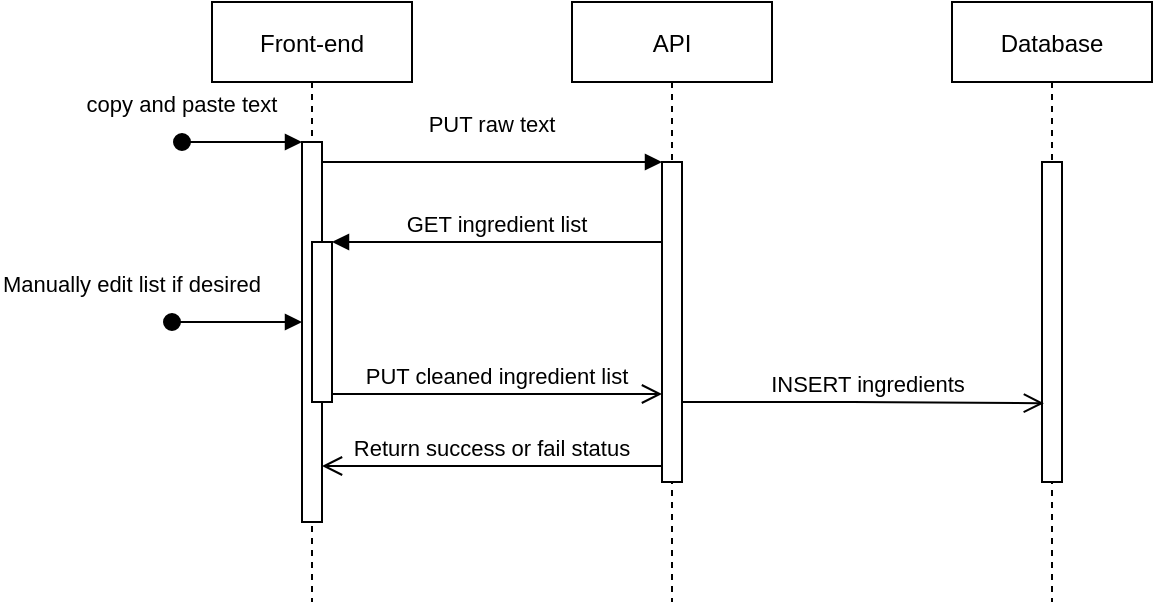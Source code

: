 <mxfile version="13.4.4" type="device"><diagram id="kgpKYQtTHZ0yAKxKKP6v" name="Page-1"><mxGraphModel dx="1304" dy="498" grid="1" gridSize="10" guides="1" tooltips="1" connect="1" arrows="1" fold="1" page="1" pageScale="1" pageWidth="850" pageHeight="1100" math="0" shadow="0"><root><mxCell id="0"/><mxCell id="1" parent="0"/><mxCell id="3nuBFxr9cyL0pnOWT2aG-1" value="Front-end" style="shape=umlLifeline;perimeter=lifelinePerimeter;container=1;collapsible=0;recursiveResize=0;rounded=0;shadow=0;strokeWidth=1;" parent="1" vertex="1"><mxGeometry x="120" y="80" width="100" height="300" as="geometry"/></mxCell><mxCell id="3nuBFxr9cyL0pnOWT2aG-2" value="" style="points=[];perimeter=orthogonalPerimeter;rounded=0;shadow=0;strokeWidth=1;" parent="3nuBFxr9cyL0pnOWT2aG-1" vertex="1"><mxGeometry x="45" y="70" width="10" height="190" as="geometry"/></mxCell><mxCell id="3nuBFxr9cyL0pnOWT2aG-3" value="copy and paste text" style="verticalAlign=bottom;startArrow=oval;endArrow=block;startSize=8;shadow=0;strokeWidth=1;" parent="3nuBFxr9cyL0pnOWT2aG-1" target="3nuBFxr9cyL0pnOWT2aG-2" edge="1"><mxGeometry x="0.167" y="36" relative="1" as="geometry"><mxPoint x="-15" y="70" as="sourcePoint"/><Array as="points"><mxPoint x="20" y="70"/></Array><mxPoint x="-35" y="26" as="offset"/></mxGeometry></mxCell><mxCell id="3nuBFxr9cyL0pnOWT2aG-4" value="" style="points=[];perimeter=orthogonalPerimeter;rounded=0;shadow=0;strokeWidth=1;" parent="3nuBFxr9cyL0pnOWT2aG-1" vertex="1"><mxGeometry x="50" y="120" width="10" height="80" as="geometry"/></mxCell><mxCell id="3nuBFxr9cyL0pnOWT2aG-5" value="API" style="shape=umlLifeline;perimeter=lifelinePerimeter;container=1;collapsible=0;recursiveResize=0;rounded=0;shadow=0;strokeWidth=1;" parent="1" vertex="1"><mxGeometry x="300" y="80" width="100" height="300" as="geometry"/></mxCell><mxCell id="3nuBFxr9cyL0pnOWT2aG-6" value="" style="points=[];perimeter=orthogonalPerimeter;rounded=0;shadow=0;strokeWidth=1;" parent="3nuBFxr9cyL0pnOWT2aG-5" vertex="1"><mxGeometry x="45" y="80" width="10" height="160" as="geometry"/></mxCell><mxCell id="3nuBFxr9cyL0pnOWT2aG-7" value="Return success or fail status" style="verticalAlign=bottom;endArrow=open;endSize=8;exitX=0;exitY=0.95;shadow=0;strokeWidth=1;" parent="1" source="3nuBFxr9cyL0pnOWT2aG-6" target="3nuBFxr9cyL0pnOWT2aG-2" edge="1"><mxGeometry relative="1" as="geometry"><mxPoint x="275" y="236" as="targetPoint"/></mxGeometry></mxCell><mxCell id="3nuBFxr9cyL0pnOWT2aG-8" value="PUT raw text" style="verticalAlign=bottom;endArrow=block;entryX=0;entryY=0;shadow=0;strokeWidth=1;" parent="1" source="3nuBFxr9cyL0pnOWT2aG-2" target="3nuBFxr9cyL0pnOWT2aG-6" edge="1"><mxGeometry y="10" relative="1" as="geometry"><mxPoint x="275" y="160" as="sourcePoint"/><Array as="points"><mxPoint x="270" y="160"/></Array><mxPoint as="offset"/></mxGeometry></mxCell><mxCell id="3nuBFxr9cyL0pnOWT2aG-9" value="GET ingredient list" style="verticalAlign=bottom;endArrow=block;entryX=1;entryY=0;shadow=0;strokeWidth=1;" parent="1" source="3nuBFxr9cyL0pnOWT2aG-6" target="3nuBFxr9cyL0pnOWT2aG-4" edge="1"><mxGeometry relative="1" as="geometry"><mxPoint x="240" y="200" as="sourcePoint"/></mxGeometry></mxCell><mxCell id="3nuBFxr9cyL0pnOWT2aG-10" value="PUT cleaned ingredient list" style="verticalAlign=bottom;endArrow=open;endSize=8;exitX=1;exitY=0.95;shadow=0;strokeWidth=1;" parent="1" source="3nuBFxr9cyL0pnOWT2aG-4" target="3nuBFxr9cyL0pnOWT2aG-6" edge="1"><mxGeometry relative="1" as="geometry"><mxPoint x="240" y="257" as="targetPoint"/></mxGeometry></mxCell><mxCell id="S7AEj1p2S3H86I2mKmWE-2" value="Manually edit list if desired" style="verticalAlign=bottom;startArrow=oval;endArrow=block;startSize=8;shadow=0;strokeWidth=1;" edge="1" parent="1" target="3nuBFxr9cyL0pnOWT2aG-2"><mxGeometry x="0.077" y="56" relative="1" as="geometry"><mxPoint x="100" y="240" as="sourcePoint"/><mxPoint x="160" y="240" as="targetPoint"/><Array as="points"><mxPoint x="135" y="240"/></Array><mxPoint x="-55" y="46" as="offset"/></mxGeometry></mxCell><mxCell id="S7AEj1p2S3H86I2mKmWE-3" value="Database" style="shape=umlLifeline;perimeter=lifelinePerimeter;container=1;collapsible=0;recursiveResize=0;rounded=0;shadow=0;strokeWidth=1;" vertex="1" parent="1"><mxGeometry x="490" y="80" width="100" height="300" as="geometry"/></mxCell><mxCell id="S7AEj1p2S3H86I2mKmWE-4" value="" style="points=[];perimeter=orthogonalPerimeter;rounded=0;shadow=0;strokeWidth=1;" vertex="1" parent="S7AEj1p2S3H86I2mKmWE-3"><mxGeometry x="45" y="80" width="10" height="160" as="geometry"/></mxCell><mxCell id="S7AEj1p2S3H86I2mKmWE-6" value="INSERT ingredients" style="verticalAlign=bottom;endArrow=open;endSize=8;shadow=0;strokeWidth=1;entryX=0.095;entryY=0.754;entryDx=0;entryDy=0;entryPerimeter=0;" edge="1" parent="1" source="3nuBFxr9cyL0pnOWT2aG-6" target="S7AEj1p2S3H86I2mKmWE-4"><mxGeometry x="0.03" relative="1" as="geometry"><mxPoint x="530" y="280" as="targetPoint"/><mxPoint x="360" y="270" as="sourcePoint"/><Array as="points"><mxPoint x="410" y="280"/><mxPoint x="450" y="280"/></Array><mxPoint as="offset"/></mxGeometry></mxCell></root></mxGraphModel></diagram></mxfile>